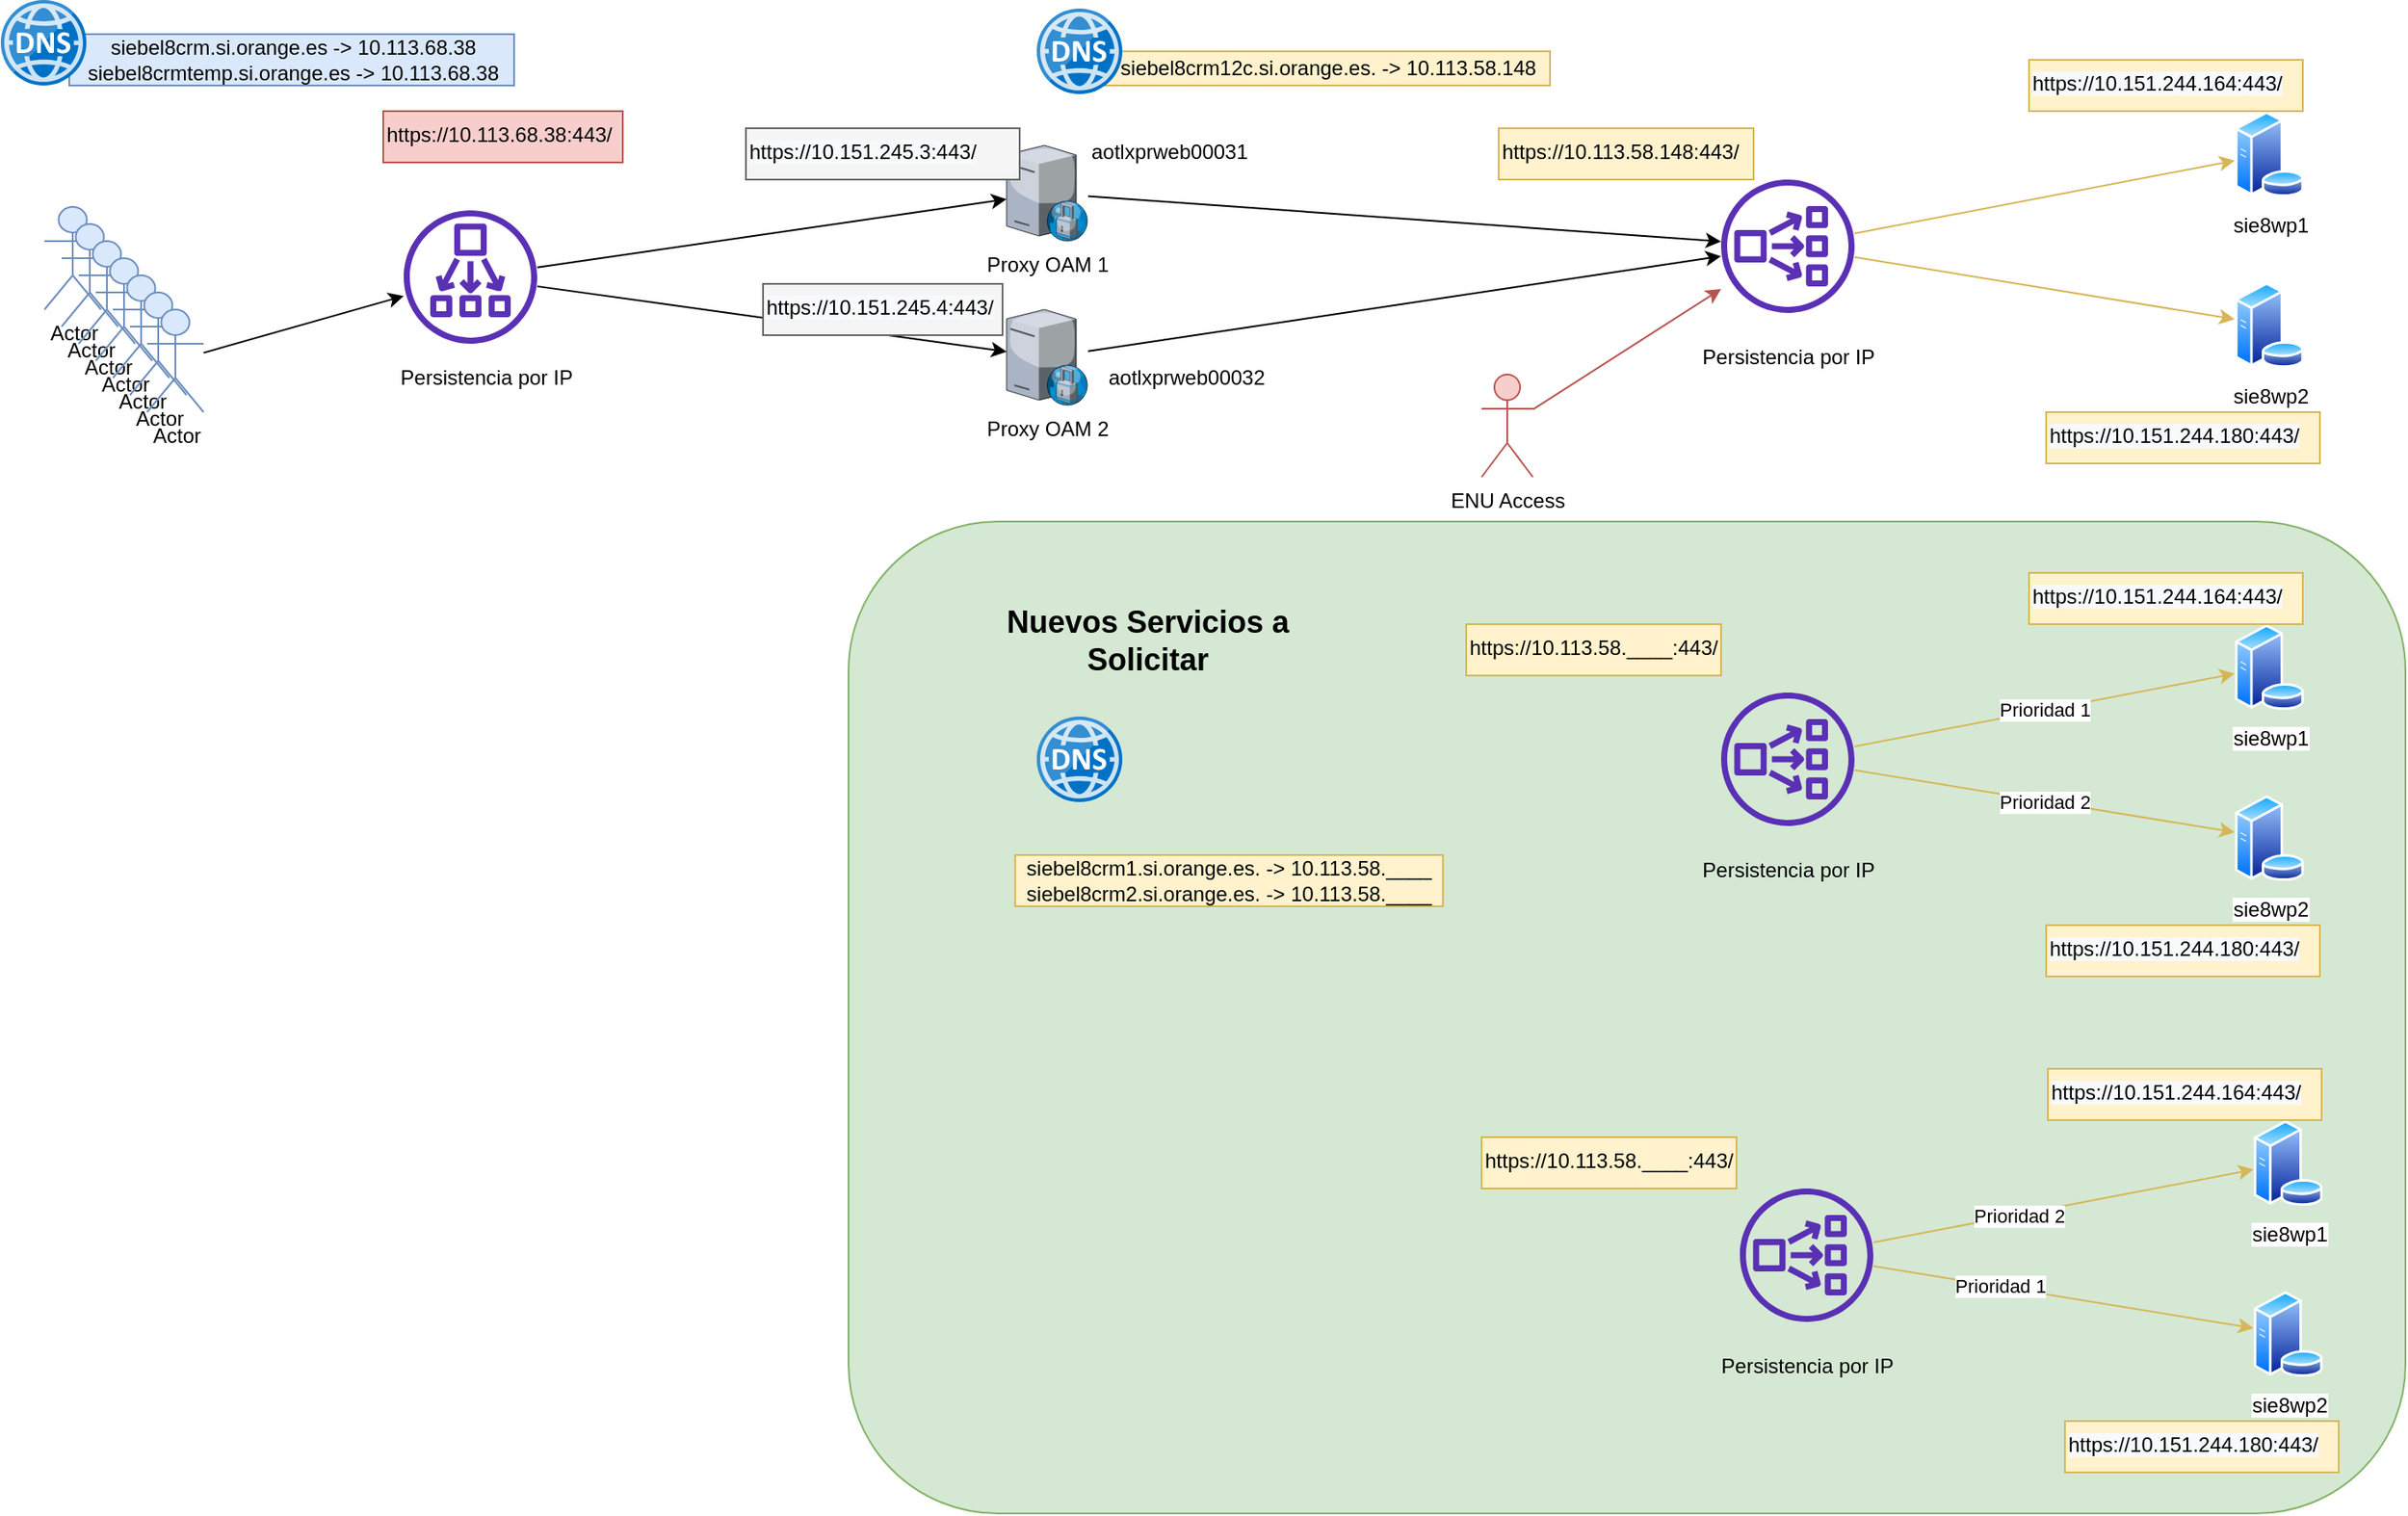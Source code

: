 <mxfile version="13.6.9" type="github">
  <diagram id="GRKPArNfSnFxWquDO9AQ" name="Page-1">
    <mxGraphModel dx="2155" dy="662" grid="1" gridSize="10" guides="1" tooltips="1" connect="1" arrows="1" fold="1" page="1" pageScale="1" pageWidth="827" pageHeight="1169" math="0" shadow="0">
      <root>
        <mxCell id="0" />
        <mxCell id="1" parent="0" />
        <mxCell id="Aw9rD767506GIJ-wTpyz-71" value="" style="rounded=1;whiteSpace=wrap;html=1;fillColor=#d5e8d4;strokeColor=#82b366;" vertex="1" parent="1">
          <mxGeometry x="-120" y="310" width="910" height="580" as="geometry" />
        </mxCell>
        <mxCell id="Aw9rD767506GIJ-wTpyz-1" value="sie8wp1" style="aspect=fixed;perimeter=ellipsePerimeter;html=1;align=center;shadow=0;dashed=0;spacingTop=3;image;image=img/lib/active_directory/database_server.svg;" vertex="1" parent="1">
          <mxGeometry x="690" y="70" width="41" height="50" as="geometry" />
        </mxCell>
        <mxCell id="Aw9rD767506GIJ-wTpyz-2" value="sie8wp2" style="aspect=fixed;perimeter=ellipsePerimeter;html=1;align=center;shadow=0;dashed=0;spacingTop=3;image;image=img/lib/active_directory/database_server.svg;" vertex="1" parent="1">
          <mxGeometry x="690" y="170" width="41" height="50" as="geometry" />
        </mxCell>
        <mxCell id="Aw9rD767506GIJ-wTpyz-12" style="rounded=0;orthogonalLoop=1;jettySize=auto;html=1;fillColor=#fff2cc;strokeColor=#d6b656;" edge="1" parent="1" source="Aw9rD767506GIJ-wTpyz-4" target="Aw9rD767506GIJ-wTpyz-1">
          <mxGeometry relative="1" as="geometry" />
        </mxCell>
        <mxCell id="Aw9rD767506GIJ-wTpyz-13" value="" style="edgeStyle=none;rounded=0;orthogonalLoop=1;jettySize=auto;html=1;fillColor=#fff2cc;strokeColor=#d6b656;" edge="1" parent="1" source="Aw9rD767506GIJ-wTpyz-4" target="Aw9rD767506GIJ-wTpyz-2">
          <mxGeometry relative="1" as="geometry" />
        </mxCell>
        <mxCell id="Aw9rD767506GIJ-wTpyz-4" value="" style="outlineConnect=0;fontColor=#232F3E;gradientColor=none;fillColor=#5A30B5;strokeColor=none;dashed=0;verticalLabelPosition=bottom;verticalAlign=top;align=center;html=1;fontSize=12;fontStyle=0;aspect=fixed;pointerEvents=1;shape=mxgraph.aws4.network_load_balancer;" vertex="1" parent="1">
          <mxGeometry x="390" y="110" width="78" height="78" as="geometry" />
        </mxCell>
        <mxCell id="Aw9rD767506GIJ-wTpyz-8" value="&lt;span style=&quot;text-align: left&quot;&gt;siebel8crm12c.si.orange.es.&lt;/span&gt;&amp;nbsp;-&amp;gt;&amp;nbsp;&lt;span style=&quot;text-align: left&quot;&gt;10.113.58.148&lt;/span&gt;" style="text;html=1;align=center;verticalAlign=middle;resizable=0;points=[];autosize=1;fillColor=#fff2cc;strokeColor=#d6b656;" vertex="1" parent="1">
          <mxGeometry x="30" y="35" width="260" height="20" as="geometry" />
        </mxCell>
        <mxCell id="Aw9rD767506GIJ-wTpyz-9" value="" style="aspect=fixed;html=1;points=[];align=center;image;fontSize=12;image=img/lib/mscae/DNS.svg;" vertex="1" parent="1">
          <mxGeometry x="-10" y="10" width="50" height="50" as="geometry" />
        </mxCell>
        <mxCell id="Aw9rD767506GIJ-wTpyz-16" style="edgeStyle=none;rounded=0;orthogonalLoop=1;jettySize=auto;html=1;" edge="1" parent="1" source="Aw9rD767506GIJ-wTpyz-10" target="Aw9rD767506GIJ-wTpyz-4">
          <mxGeometry relative="1" as="geometry" />
        </mxCell>
        <mxCell id="Aw9rD767506GIJ-wTpyz-10" value="Proxy OAM 1" style="verticalLabelPosition=bottom;aspect=fixed;html=1;verticalAlign=top;strokeColor=none;align=center;outlineConnect=0;shape=mxgraph.citrix.proxy_server;" vertex="1" parent="1">
          <mxGeometry x="-27.6" y="90" width="47.6" height="56" as="geometry" />
        </mxCell>
        <mxCell id="Aw9rD767506GIJ-wTpyz-17" style="edgeStyle=none;rounded=0;orthogonalLoop=1;jettySize=auto;html=1;" edge="1" parent="1" source="Aw9rD767506GIJ-wTpyz-14" target="Aw9rD767506GIJ-wTpyz-4">
          <mxGeometry relative="1" as="geometry" />
        </mxCell>
        <mxCell id="Aw9rD767506GIJ-wTpyz-14" value="Proxy OAM 2" style="verticalLabelPosition=bottom;aspect=fixed;html=1;verticalAlign=top;strokeColor=none;align=center;outlineConnect=0;shape=mxgraph.citrix.proxy_server;" vertex="1" parent="1">
          <mxGeometry x="-27.6" y="186" width="47.6" height="56" as="geometry" />
        </mxCell>
        <mxCell id="Aw9rD767506GIJ-wTpyz-18" style="edgeStyle=none;rounded=0;orthogonalLoop=1;jettySize=auto;html=1;" edge="1" parent="1" source="Aw9rD767506GIJ-wTpyz-15" target="Aw9rD767506GIJ-wTpyz-10">
          <mxGeometry relative="1" as="geometry" />
        </mxCell>
        <mxCell id="Aw9rD767506GIJ-wTpyz-19" style="edgeStyle=none;rounded=0;orthogonalLoop=1;jettySize=auto;html=1;" edge="1" parent="1" source="Aw9rD767506GIJ-wTpyz-15" target="Aw9rD767506GIJ-wTpyz-14">
          <mxGeometry relative="1" as="geometry" />
        </mxCell>
        <mxCell id="Aw9rD767506GIJ-wTpyz-15" value="" style="outlineConnect=0;fontColor=#232F3E;gradientColor=none;fillColor=#5A30B5;strokeColor=none;dashed=0;verticalLabelPosition=bottom;verticalAlign=top;align=center;html=1;fontSize=12;fontStyle=0;aspect=fixed;pointerEvents=1;shape=mxgraph.aws4.network_load_balancer;direction=south;" vertex="1" parent="1">
          <mxGeometry x="-380" y="128" width="78" height="78" as="geometry" />
        </mxCell>
        <UserObject label="https://10.113.68.38:443/" link="http://10.113.68.38/" id="Aw9rD767506GIJ-wTpyz-5">
          <mxCell style="text;whiteSpace=wrap;html=1;fillColor=#f8cecc;strokeColor=#b85450;" vertex="1" parent="1">
            <mxGeometry x="-392" y="70" width="140" height="30" as="geometry" />
          </mxCell>
        </UserObject>
        <mxCell id="Aw9rD767506GIJ-wTpyz-22" value="Persistencia por IP" style="text;html=1;align=center;verticalAlign=middle;resizable=0;points=[];autosize=1;" vertex="1" parent="1">
          <mxGeometry x="369" y="204" width="120" height="20" as="geometry" />
        </mxCell>
        <mxCell id="Aw9rD767506GIJ-wTpyz-24" style="edgeStyle=none;rounded=0;orthogonalLoop=1;jettySize=auto;html=1;fillColor=#f8cecc;strokeColor=#b85450;" edge="1" parent="1" source="Aw9rD767506GIJ-wTpyz-23" target="Aw9rD767506GIJ-wTpyz-4">
          <mxGeometry relative="1" as="geometry" />
        </mxCell>
        <mxCell id="Aw9rD767506GIJ-wTpyz-23" value="ENU Access" style="shape=umlActor;verticalLabelPosition=bottom;verticalAlign=top;html=1;outlineConnect=0;fillColor=#f8cecc;strokeColor=#b85450;" vertex="1" parent="1">
          <mxGeometry x="250" y="224" width="30" height="60" as="geometry" />
        </mxCell>
        <mxCell id="Aw9rD767506GIJ-wTpyz-25" value="siebel8crm.si.orange.es -&amp;gt;&amp;nbsp;10.113.68.38&lt;br&gt;siebel8crmtemp.si.orange.es -&amp;gt;&amp;nbsp;10.113.68.38" style="text;html=1;align=center;verticalAlign=middle;resizable=0;points=[];autosize=1;fillColor=#dae8fc;strokeColor=#6c8ebf;" vertex="1" parent="1">
          <mxGeometry x="-575.5" y="25" width="260" height="30" as="geometry" />
        </mxCell>
        <mxCell id="Aw9rD767506GIJ-wTpyz-26" value="" style="aspect=fixed;html=1;points=[];align=center;image;fontSize=12;image=img/lib/mscae/DNS.svg;" vertex="1" parent="1">
          <mxGeometry x="-615.5" y="5" width="50" height="50" as="geometry" />
        </mxCell>
        <mxCell id="Aw9rD767506GIJ-wTpyz-27" value="Persistencia por IP" style="text;html=1;align=center;verticalAlign=middle;resizable=0;points=[];autosize=1;" vertex="1" parent="1">
          <mxGeometry x="-392" y="216" width="120" height="20" as="geometry" />
        </mxCell>
        <mxCell id="Aw9rD767506GIJ-wTpyz-28" value="&lt;span style=&quot;color: rgb(0 , 0 , 0) ; font-family: &amp;#34;helvetica&amp;#34; ; font-size: 12px ; font-style: normal ; font-weight: 400 ; letter-spacing: normal ; text-align: left ; text-indent: 0px ; text-transform: none ; word-spacing: 0px ; background-color: rgb(248 , 249 , 250) ; display: inline ; float: none&quot;&gt;https://10.151.244.164:443/&lt;/span&gt;" style="text;whiteSpace=wrap;html=1;fillColor=#fff2cc;strokeColor=#d6b656;" vertex="1" parent="1">
          <mxGeometry x="570" y="40" width="160" height="30" as="geometry" />
        </mxCell>
        <mxCell id="Aw9rD767506GIJ-wTpyz-29" style="edgeStyle=none;rounded=0;orthogonalLoop=1;jettySize=auto;html=1;exitX=1;exitY=0.5;exitDx=0;exitDy=0;" edge="1" parent="1" source="Aw9rD767506GIJ-wTpyz-28" target="Aw9rD767506GIJ-wTpyz-28">
          <mxGeometry relative="1" as="geometry" />
        </mxCell>
        <UserObject label="https://10.113.58.148:443/" link="http://10.113.68.38/" id="Aw9rD767506GIJ-wTpyz-30">
          <mxCell style="text;whiteSpace=wrap;html=1;fillColor=#fff2cc;strokeColor=#d6b656;" vertex="1" parent="1">
            <mxGeometry x="260" y="80" width="149" height="30" as="geometry" />
          </mxCell>
        </UserObject>
        <mxCell id="Aw9rD767506GIJ-wTpyz-7" value="&lt;span style=&quot;color: rgb(0 , 0 , 0) ; font-family: &amp;#34;helvetica&amp;#34; ; font-size: 12px ; font-style: normal ; font-weight: 400 ; letter-spacing: normal ; text-align: left ; text-indent: 0px ; text-transform: none ; word-spacing: 0px ; background-color: rgb(248 , 249 , 250) ; display: inline ; float: none&quot;&gt;https://10.151.245.4:443/&lt;/span&gt;" style="text;whiteSpace=wrap;html=1;fillColor=#f5f5f5;strokeColor=#666666;fontColor=#333333;" vertex="1" parent="1">
          <mxGeometry x="-170" y="171" width="140" height="30" as="geometry" />
        </mxCell>
        <mxCell id="Aw9rD767506GIJ-wTpyz-6" value="&lt;span style=&quot;color: rgb(0 , 0 , 0) ; font-family: &amp;#34;helvetica&amp;#34; ; font-size: 12px ; font-style: normal ; font-weight: 400 ; letter-spacing: normal ; text-align: left ; text-indent: 0px ; text-transform: none ; word-spacing: 0px ; background-color: rgb(248 , 249 , 250) ; display: inline ; float: none&quot;&gt;https://10.151.245.3:443/&lt;/span&gt;" style="text;whiteSpace=wrap;html=1;fillColor=#f5f5f5;strokeColor=#666666;fontColor=#333333;" vertex="1" parent="1">
          <mxGeometry x="-180" y="80" width="160" height="30" as="geometry" />
        </mxCell>
        <mxCell id="Aw9rD767506GIJ-wTpyz-41" value="aotlxprweb00031" style="text;whiteSpace=wrap;html=1;" vertex="1" parent="1">
          <mxGeometry x="20" y="80" width="120" height="30" as="geometry" />
        </mxCell>
        <mxCell id="Aw9rD767506GIJ-wTpyz-43" value="aotlxprweb00032" style="text;whiteSpace=wrap;html=1;" vertex="1" parent="1">
          <mxGeometry x="30" y="212" width="120" height="30" as="geometry" />
        </mxCell>
        <mxCell id="Aw9rD767506GIJ-wTpyz-45" value="&lt;span style=&quot;color: rgb(0 , 0 , 0) ; font-family: &amp;#34;helvetica&amp;#34; ; font-size: 12px ; font-style: normal ; font-weight: 400 ; letter-spacing: normal ; text-align: left ; text-indent: 0px ; text-transform: none ; word-spacing: 0px ; background-color: rgb(248 , 249 , 250) ; display: inline ; float: none&quot;&gt;https://10.151.244.180:443/&lt;/span&gt;" style="text;whiteSpace=wrap;html=1;fillColor=#fff2cc;strokeColor=#d6b656;" vertex="1" parent="1">
          <mxGeometry x="580" y="246" width="160" height="30" as="geometry" />
        </mxCell>
        <mxCell id="Aw9rD767506GIJ-wTpyz-47" value="sie8wp1" style="aspect=fixed;perimeter=ellipsePerimeter;html=1;align=center;shadow=0;dashed=0;spacingTop=3;image;image=img/lib/active_directory/database_server.svg;" vertex="1" parent="1">
          <mxGeometry x="690" y="370" width="41" height="50" as="geometry" />
        </mxCell>
        <mxCell id="Aw9rD767506GIJ-wTpyz-48" value="sie8wp2" style="aspect=fixed;perimeter=ellipsePerimeter;html=1;align=center;shadow=0;dashed=0;spacingTop=3;image;image=img/lib/active_directory/database_server.svg;" vertex="1" parent="1">
          <mxGeometry x="690" y="470" width="41" height="50" as="geometry" />
        </mxCell>
        <mxCell id="Aw9rD767506GIJ-wTpyz-49" value="Prioridad 1" style="rounded=0;orthogonalLoop=1;jettySize=auto;html=1;fillColor=#fff2cc;strokeColor=#d6b656;" edge="1" parent="1" source="Aw9rD767506GIJ-wTpyz-51" target="Aw9rD767506GIJ-wTpyz-47">
          <mxGeometry relative="1" as="geometry" />
        </mxCell>
        <mxCell id="Aw9rD767506GIJ-wTpyz-50" value="Prioridad 2" style="edgeStyle=none;rounded=0;orthogonalLoop=1;jettySize=auto;html=1;fillColor=#fff2cc;strokeColor=#d6b656;" edge="1" parent="1" source="Aw9rD767506GIJ-wTpyz-51" target="Aw9rD767506GIJ-wTpyz-48">
          <mxGeometry relative="1" as="geometry" />
        </mxCell>
        <mxCell id="Aw9rD767506GIJ-wTpyz-51" value="" style="outlineConnect=0;fontColor=#232F3E;gradientColor=none;fillColor=#5A30B5;strokeColor=none;dashed=0;verticalLabelPosition=bottom;verticalAlign=top;align=center;html=1;fontSize=12;fontStyle=0;aspect=fixed;pointerEvents=1;shape=mxgraph.aws4.network_load_balancer;" vertex="1" parent="1">
          <mxGeometry x="390" y="410" width="78" height="78" as="geometry" />
        </mxCell>
        <mxCell id="Aw9rD767506GIJ-wTpyz-52" value="Persistencia por IP" style="text;html=1;align=center;verticalAlign=middle;resizable=0;points=[];autosize=1;" vertex="1" parent="1">
          <mxGeometry x="369" y="504" width="120" height="20" as="geometry" />
        </mxCell>
        <mxCell id="Aw9rD767506GIJ-wTpyz-53" value="&lt;span style=&quot;color: rgb(0 , 0 , 0) ; font-family: &amp;#34;helvetica&amp;#34; ; font-size: 12px ; font-style: normal ; font-weight: 400 ; letter-spacing: normal ; text-align: left ; text-indent: 0px ; text-transform: none ; word-spacing: 0px ; background-color: rgb(248 , 249 , 250) ; display: inline ; float: none&quot;&gt;https://10.151.244.164:443/&lt;/span&gt;" style="text;whiteSpace=wrap;html=1;fillColor=#fff2cc;strokeColor=#d6b656;" vertex="1" parent="1">
          <mxGeometry x="570" y="340" width="160" height="30" as="geometry" />
        </mxCell>
        <mxCell id="Aw9rD767506GIJ-wTpyz-54" style="edgeStyle=none;rounded=0;orthogonalLoop=1;jettySize=auto;html=1;exitX=1;exitY=0.5;exitDx=0;exitDy=0;" edge="1" parent="1" source="Aw9rD767506GIJ-wTpyz-53" target="Aw9rD767506GIJ-wTpyz-53">
          <mxGeometry relative="1" as="geometry" />
        </mxCell>
        <mxCell id="Aw9rD767506GIJ-wTpyz-55" value="&lt;span style=&quot;color: rgb(0 , 0 , 0) ; font-family: &amp;#34;helvetica&amp;#34; ; font-size: 12px ; font-style: normal ; font-weight: 400 ; letter-spacing: normal ; text-align: left ; text-indent: 0px ; text-transform: none ; word-spacing: 0px ; background-color: rgb(248 , 249 , 250) ; display: inline ; float: none&quot;&gt;https://10.151.244.180:443/&lt;/span&gt;" style="text;whiteSpace=wrap;html=1;fillColor=#fff2cc;strokeColor=#d6b656;" vertex="1" parent="1">
          <mxGeometry x="580" y="546" width="160" height="30" as="geometry" />
        </mxCell>
        <mxCell id="Aw9rD767506GIJ-wTpyz-56" value="sie8wp1" style="aspect=fixed;perimeter=ellipsePerimeter;html=1;align=center;shadow=0;dashed=0;spacingTop=3;image;image=img/lib/active_directory/database_server.svg;" vertex="1" parent="1">
          <mxGeometry x="701" y="660" width="41" height="50" as="geometry" />
        </mxCell>
        <mxCell id="Aw9rD767506GIJ-wTpyz-57" value="sie8wp2" style="aspect=fixed;perimeter=ellipsePerimeter;html=1;align=center;shadow=0;dashed=0;spacingTop=3;image;image=img/lib/active_directory/database_server.svg;" vertex="1" parent="1">
          <mxGeometry x="701" y="760" width="41" height="50" as="geometry" />
        </mxCell>
        <mxCell id="Aw9rD767506GIJ-wTpyz-58" style="rounded=0;orthogonalLoop=1;jettySize=auto;html=1;fillColor=#fff2cc;strokeColor=#d6b656;" edge="1" parent="1" source="Aw9rD767506GIJ-wTpyz-60" target="Aw9rD767506GIJ-wTpyz-56">
          <mxGeometry relative="1" as="geometry" />
        </mxCell>
        <mxCell id="Aw9rD767506GIJ-wTpyz-66" value="Prioridad 2" style="edgeLabel;html=1;align=center;verticalAlign=middle;resizable=0;points=[];" vertex="1" connectable="0" parent="Aw9rD767506GIJ-wTpyz-58">
          <mxGeometry x="-0.24" relative="1" as="geometry">
            <mxPoint as="offset" />
          </mxGeometry>
        </mxCell>
        <mxCell id="Aw9rD767506GIJ-wTpyz-59" value="" style="edgeStyle=none;rounded=0;orthogonalLoop=1;jettySize=auto;html=1;fillColor=#fff2cc;strokeColor=#d6b656;" edge="1" parent="1" source="Aw9rD767506GIJ-wTpyz-60" target="Aw9rD767506GIJ-wTpyz-57">
          <mxGeometry relative="1" as="geometry" />
        </mxCell>
        <mxCell id="Aw9rD767506GIJ-wTpyz-67" value="Prioridad 1" style="edgeLabel;html=1;align=center;verticalAlign=middle;resizable=0;points=[];" vertex="1" connectable="0" parent="Aw9rD767506GIJ-wTpyz-59">
          <mxGeometry x="-0.339" y="1" relative="1" as="geometry">
            <mxPoint as="offset" />
          </mxGeometry>
        </mxCell>
        <mxCell id="Aw9rD767506GIJ-wTpyz-60" value="" style="outlineConnect=0;fontColor=#232F3E;gradientColor=none;fillColor=#5A30B5;strokeColor=none;dashed=0;verticalLabelPosition=bottom;verticalAlign=top;align=center;html=1;fontSize=12;fontStyle=0;aspect=fixed;pointerEvents=1;shape=mxgraph.aws4.network_load_balancer;" vertex="1" parent="1">
          <mxGeometry x="401" y="700" width="78" height="78" as="geometry" />
        </mxCell>
        <mxCell id="Aw9rD767506GIJ-wTpyz-61" value="Persistencia por IP" style="text;html=1;align=center;verticalAlign=middle;resizable=0;points=[];autosize=1;" vertex="1" parent="1">
          <mxGeometry x="380" y="794" width="120" height="20" as="geometry" />
        </mxCell>
        <mxCell id="Aw9rD767506GIJ-wTpyz-62" value="&lt;span style=&quot;color: rgb(0 , 0 , 0) ; font-family: &amp;#34;helvetica&amp;#34; ; font-size: 12px ; font-style: normal ; font-weight: 400 ; letter-spacing: normal ; text-align: left ; text-indent: 0px ; text-transform: none ; word-spacing: 0px ; background-color: rgb(248 , 249 , 250) ; display: inline ; float: none&quot;&gt;https://10.151.244.164:443/&lt;/span&gt;" style="text;whiteSpace=wrap;html=1;fillColor=#fff2cc;strokeColor=#d6b656;" vertex="1" parent="1">
          <mxGeometry x="581" y="630" width="160" height="30" as="geometry" />
        </mxCell>
        <mxCell id="Aw9rD767506GIJ-wTpyz-63" style="edgeStyle=none;rounded=0;orthogonalLoop=1;jettySize=auto;html=1;exitX=1;exitY=0.5;exitDx=0;exitDy=0;" edge="1" parent="1" source="Aw9rD767506GIJ-wTpyz-62" target="Aw9rD767506GIJ-wTpyz-62">
          <mxGeometry relative="1" as="geometry" />
        </mxCell>
        <mxCell id="Aw9rD767506GIJ-wTpyz-64" value="&lt;span style=&quot;color: rgb(0 , 0 , 0) ; font-family: &amp;#34;helvetica&amp;#34; ; font-size: 12px ; font-style: normal ; font-weight: 400 ; letter-spacing: normal ; text-align: left ; text-indent: 0px ; text-transform: none ; word-spacing: 0px ; background-color: rgb(248 , 249 , 250) ; display: inline ; float: none&quot;&gt;https://10.151.244.180:443/&lt;/span&gt;" style="text;whiteSpace=wrap;html=1;fillColor=#fff2cc;strokeColor=#d6b656;" vertex="1" parent="1">
          <mxGeometry x="591" y="836" width="160" height="30" as="geometry" />
        </mxCell>
        <UserObject label="https://10.113.58.____:443/" link="http://10.113.68.38/" id="Aw9rD767506GIJ-wTpyz-65">
          <mxCell style="text;whiteSpace=wrap;html=1;fillColor=#fff2cc;strokeColor=#d6b656;" vertex="1" parent="1">
            <mxGeometry x="241" y="370" width="149" height="30" as="geometry" />
          </mxCell>
        </UserObject>
        <UserObject label="https://10.113.58.____:443/" link="http://10.113.68.38/" id="Aw9rD767506GIJ-wTpyz-68">
          <mxCell style="text;whiteSpace=wrap;html=1;fillColor=#fff2cc;strokeColor=#d6b656;" vertex="1" parent="1">
            <mxGeometry x="250" y="670" width="149" height="30" as="geometry" />
          </mxCell>
        </UserObject>
        <mxCell id="Aw9rD767506GIJ-wTpyz-69" value="Nuevos Servicios a Solicitar" style="text;html=1;strokeColor=none;fillColor=none;align=center;verticalAlign=middle;whiteSpace=wrap;rounded=0;fontStyle=1;fontSize=18;" vertex="1" parent="1">
          <mxGeometry x="-50" y="360" width="210" height="40" as="geometry" />
        </mxCell>
        <mxCell id="Aw9rD767506GIJ-wTpyz-72" value="" style="aspect=fixed;html=1;points=[];align=center;image;fontSize=12;image=img/lib/mscae/DNS.svg;" vertex="1" parent="1">
          <mxGeometry x="-10" y="424" width="50" height="50" as="geometry" />
        </mxCell>
        <mxCell id="Aw9rD767506GIJ-wTpyz-73" value="&lt;span style=&quot;text-align: left&quot;&gt;siebel8crm1.si.orange.es.&lt;/span&gt;&amp;nbsp;-&amp;gt;&amp;nbsp;&lt;span style=&quot;text-align: left&quot;&gt;10.113.58.____&lt;br&gt;&lt;/span&gt;&lt;span style=&quot;text-align: left&quot;&gt;siebel8crm2.si.orange.es.&lt;/span&gt;&amp;nbsp;-&amp;gt;&amp;nbsp;&lt;span style=&quot;text-align: left&quot;&gt;10.113.58.____&lt;/span&gt;&lt;span style=&quot;text-align: left&quot;&gt;&lt;br&gt;&lt;/span&gt;" style="text;html=1;align=center;verticalAlign=middle;resizable=0;points=[];autosize=1;fillColor=#fff2cc;strokeColor=#d6b656;" vertex="1" parent="1">
          <mxGeometry x="-22.6" y="505" width="250" height="30" as="geometry" />
        </mxCell>
        <mxCell id="Aw9rD767506GIJ-wTpyz-74" value="" style="group" vertex="1" connectable="0" parent="1">
          <mxGeometry x="-590" y="126" width="93" height="120" as="geometry" />
        </mxCell>
        <mxCell id="Aw9rD767506GIJ-wTpyz-20" value="Actor" style="shape=umlActor;verticalLabelPosition=bottom;verticalAlign=top;html=1;outlineConnect=0;fillColor=#dae8fc;strokeColor=#6c8ebf;" vertex="1" parent="Aw9rD767506GIJ-wTpyz-74">
          <mxGeometry width="33" height="60" as="geometry" />
        </mxCell>
        <mxCell id="Aw9rD767506GIJ-wTpyz-34" value="Actor" style="shape=umlActor;verticalLabelPosition=bottom;verticalAlign=top;html=1;outlineConnect=0;fillColor=#dae8fc;strokeColor=#6c8ebf;" vertex="1" parent="Aw9rD767506GIJ-wTpyz-74">
          <mxGeometry x="10" y="10" width="33" height="60" as="geometry" />
        </mxCell>
        <mxCell id="Aw9rD767506GIJ-wTpyz-35" value="Actor" style="shape=umlActor;verticalLabelPosition=bottom;verticalAlign=top;html=1;outlineConnect=0;fillColor=#dae8fc;strokeColor=#6c8ebf;" vertex="1" parent="Aw9rD767506GIJ-wTpyz-74">
          <mxGeometry x="20" y="20" width="33" height="60" as="geometry" />
        </mxCell>
        <mxCell id="Aw9rD767506GIJ-wTpyz-36" value="Actor" style="shape=umlActor;verticalLabelPosition=bottom;verticalAlign=top;html=1;outlineConnect=0;fillColor=#dae8fc;strokeColor=#6c8ebf;" vertex="1" parent="Aw9rD767506GIJ-wTpyz-74">
          <mxGeometry x="30" y="30" width="33" height="60" as="geometry" />
        </mxCell>
        <mxCell id="Aw9rD767506GIJ-wTpyz-37" value="Actor" style="shape=umlActor;verticalLabelPosition=bottom;verticalAlign=top;html=1;outlineConnect=0;fillColor=#dae8fc;strokeColor=#6c8ebf;" vertex="1" parent="Aw9rD767506GIJ-wTpyz-74">
          <mxGeometry x="40" y="40" width="33" height="60" as="geometry" />
        </mxCell>
        <mxCell id="Aw9rD767506GIJ-wTpyz-38" value="Actor" style="shape=umlActor;verticalLabelPosition=bottom;verticalAlign=top;html=1;outlineConnect=0;fillColor=#dae8fc;strokeColor=#6c8ebf;" vertex="1" parent="Aw9rD767506GIJ-wTpyz-74">
          <mxGeometry x="50" y="50" width="33" height="60" as="geometry" />
        </mxCell>
        <mxCell id="Aw9rD767506GIJ-wTpyz-39" value="Actor" style="shape=umlActor;verticalLabelPosition=bottom;verticalAlign=top;html=1;outlineConnect=0;fillColor=#dae8fc;strokeColor=#6c8ebf;" vertex="1" parent="Aw9rD767506GIJ-wTpyz-74">
          <mxGeometry x="60" y="60" width="33" height="60" as="geometry" />
        </mxCell>
        <mxCell id="Aw9rD767506GIJ-wTpyz-75" style="edgeStyle=none;rounded=0;orthogonalLoop=1;jettySize=auto;html=1;fontSize=18;" edge="1" parent="1" source="Aw9rD767506GIJ-wTpyz-39" target="Aw9rD767506GIJ-wTpyz-15">
          <mxGeometry relative="1" as="geometry" />
        </mxCell>
        <mxCell id="Aw9rD767506GIJ-wTpyz-76" value="" style="shape=image;html=1;verticalAlign=top;verticalLabelPosition=bottom;labelBackgroundColor=#ffffff;imageAspect=0;aspect=fixed;image=https://cdn4.iconfinder.com/data/icons/security-and-protection-36/32/Security_and_Protection_security_protection_ssl_certificate-128.png;fontSize=18;" vertex="1" parent="1">
          <mxGeometry x="479" y="560.5" width="79" height="79" as="geometry" />
        </mxCell>
        <mxCell id="Aw9rD767506GIJ-wTpyz-77" value="" style="shape=image;html=1;verticalAlign=top;verticalLabelPosition=bottom;labelBackgroundColor=#ffffff;imageAspect=0;aspect=fixed;image=https://cdn4.iconfinder.com/data/icons/security-and-protection-36/32/Security_and_Protection_security_protection_ssl_certificate-128.png;fontSize=18;" vertex="1" parent="1">
          <mxGeometry x="730" y="70" width="34" height="34" as="geometry" />
        </mxCell>
        <mxCell id="Aw9rD767506GIJ-wTpyz-78" value="" style="shape=image;html=1;verticalAlign=top;verticalLabelPosition=bottom;labelBackgroundColor=#ffffff;imageAspect=0;aspect=fixed;image=https://cdn4.iconfinder.com/data/icons/security-and-protection-36/32/Security_and_Protection_security_protection_ssl_certificate-128.png;fontSize=18;" vertex="1" parent="1">
          <mxGeometry x="730" y="172" width="34" height="34" as="geometry" />
        </mxCell>
      </root>
    </mxGraphModel>
  </diagram>
</mxfile>
